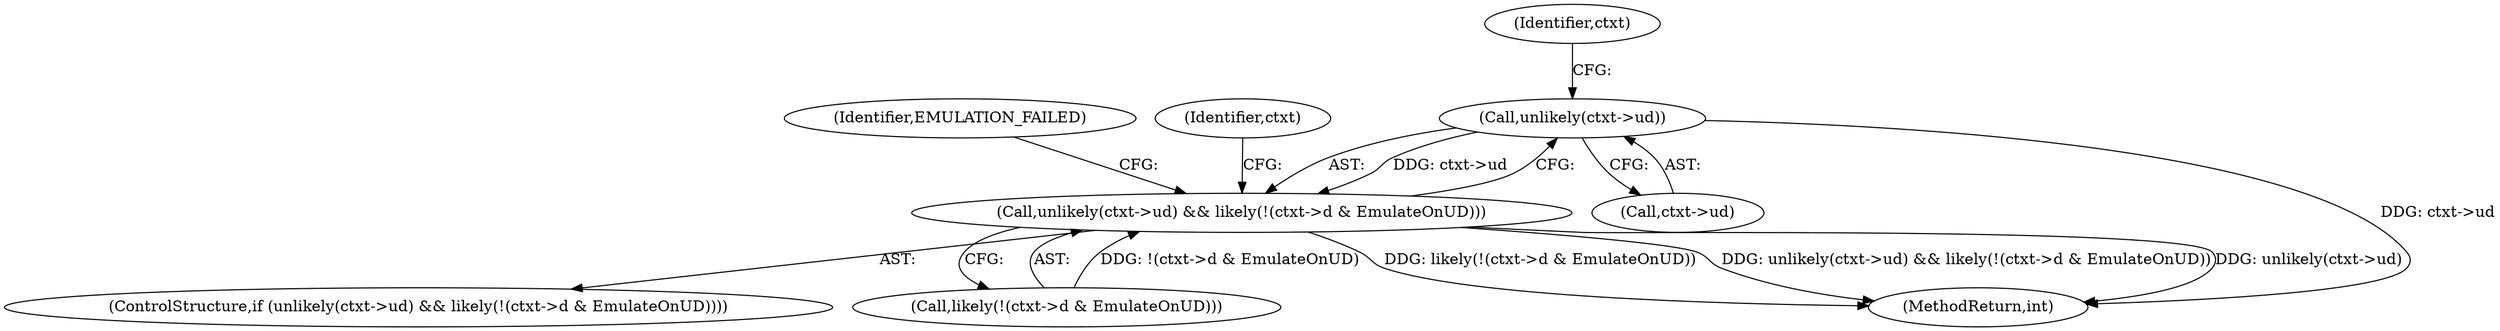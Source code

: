 digraph "0_linux_d9092f52d7e61dd1557f2db2400ddb430e85937e@pointer" {
"1000806" [label="(Call,unlikely(ctxt->ud))"];
"1000805" [label="(Call,unlikely(ctxt->ud) && likely(!(ctxt->d & EmulateOnUD)))"];
"1000818" [label="(Identifier,EMULATION_FAILED)"];
"1000807" [label="(Call,ctxt->ud)"];
"1000810" [label="(Call,likely(!(ctxt->d & EmulateOnUD)))"];
"1000804" [label="(ControlStructure,if (unlikely(ctxt->ud) && likely(!(ctxt->d & EmulateOnUD))))"];
"1001128" [label="(MethodReturn,int)"];
"1000823" [label="(Identifier,ctxt)"];
"1000805" [label="(Call,unlikely(ctxt->ud) && likely(!(ctxt->d & EmulateOnUD)))"];
"1000814" [label="(Identifier,ctxt)"];
"1000806" [label="(Call,unlikely(ctxt->ud))"];
"1000806" -> "1000805"  [label="AST: "];
"1000806" -> "1000807"  [label="CFG: "];
"1000807" -> "1000806"  [label="AST: "];
"1000814" -> "1000806"  [label="CFG: "];
"1000805" -> "1000806"  [label="CFG: "];
"1000806" -> "1001128"  [label="DDG: ctxt->ud"];
"1000806" -> "1000805"  [label="DDG: ctxt->ud"];
"1000805" -> "1000804"  [label="AST: "];
"1000805" -> "1000810"  [label="CFG: "];
"1000810" -> "1000805"  [label="AST: "];
"1000818" -> "1000805"  [label="CFG: "];
"1000823" -> "1000805"  [label="CFG: "];
"1000805" -> "1001128"  [label="DDG: likely(!(ctxt->d & EmulateOnUD))"];
"1000805" -> "1001128"  [label="DDG: unlikely(ctxt->ud) && likely(!(ctxt->d & EmulateOnUD))"];
"1000805" -> "1001128"  [label="DDG: unlikely(ctxt->ud)"];
"1000810" -> "1000805"  [label="DDG: !(ctxt->d & EmulateOnUD)"];
}
